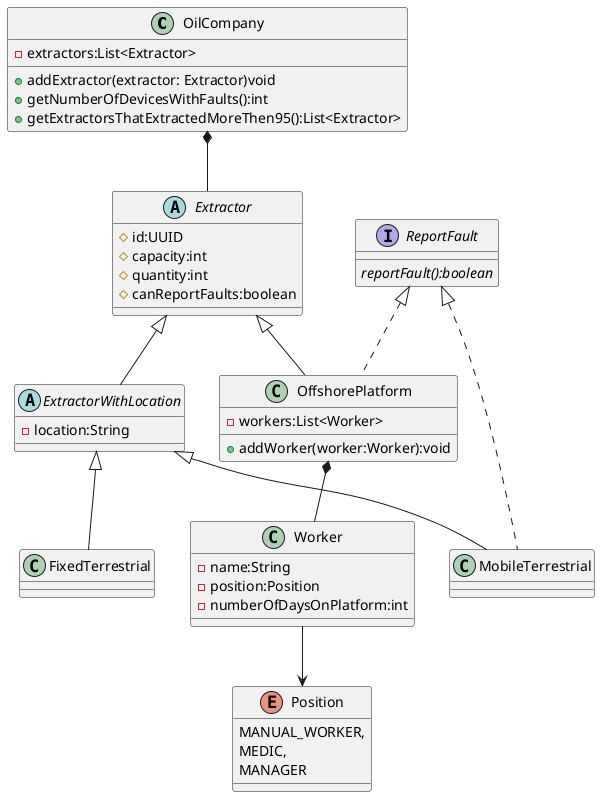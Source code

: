 @startuml

class OilCompany{
    -extractors:List<Extractor>
    +addExtractor(extractor: Extractor)void
    +getNumberOfDevicesWithFaults():int
    +getExtractorsThatExtractedMoreThen95():List<Extractor>
}

abstract class Extractor{
    #id:UUID
    #capacity:int
    #quantity:int
    #canReportFaults:boolean
}

class FixedTerrestrial extends ExtractorWithLocation{

}

class MobileTerrestrial extends ExtractorWithLocation implements ReportFault{

}

abstract class ExtractorWithLocation extends Extractor{
    -location:String
}

class OffshorePlatform extends Extractor implements ReportFault{

    -workers:List<Worker>
    +addWorker(worker:Worker):void
}

interface ReportFault{
    {abstract}reportFault():boolean
}

class Worker{
    -name:String
    -position:Position
    -numberOfDaysOnPlatform:int
}

enum Position{
    MANUAL_WORKER,
    MEDIC,
    MANAGER
}

OilCompany *--Extractor
OffshorePlatform *-- Worker
Worker --> Position

@enduml